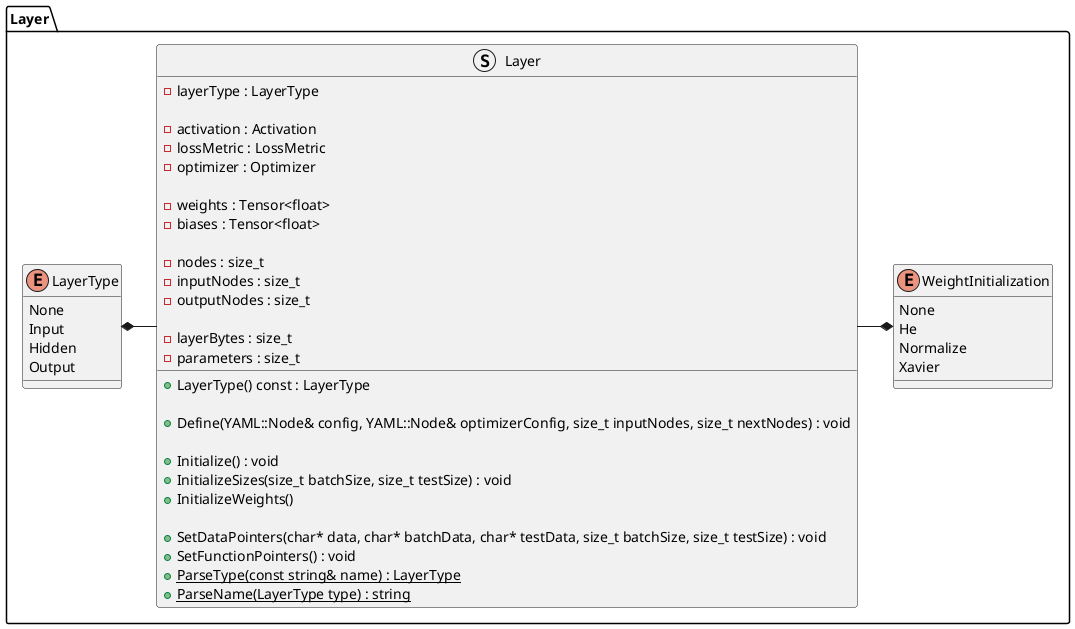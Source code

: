 @startuml Layer
package "Layer" {
    struct Layer {
        - layerType : LayerType

        - activation : Activation
        - lossMetric : LossMetric
        - optimizer : Optimizer

        - weights : Tensor<float>
        - biases : Tensor<float>

        - nodes : size_t
        - inputNodes : size_t
        - outputNodes : size_t

        - layerBytes : size_t
        - parameters : size_t


        + LayerType() const : LayerType

        + Define(YAML::Node& config, YAML::Node& optimizerConfig, size_t inputNodes, size_t nextNodes) : void
        
        + Initialize() : void
        + InitializeSizes(size_t batchSize, size_t testSize) : void
        + InitializeWeights()

        + SetDataPointers(char* data, char* batchData, char* testData, size_t batchSize, size_t testSize) : void
        + SetFunctionPointers() : void


        {static} + ParseType(const string& name) : LayerType
        {static} + ParseName(LayerType type) : string
    } 

    enum LayerType {
        None
        Input
        Hidden
        Output
    }

    enum WeightInitialization {
        None
        He
        Normalize
        Xavier
    }

    Layer -l-* LayerType
    Layer -r-* WeightInitialization
}

@enduml
